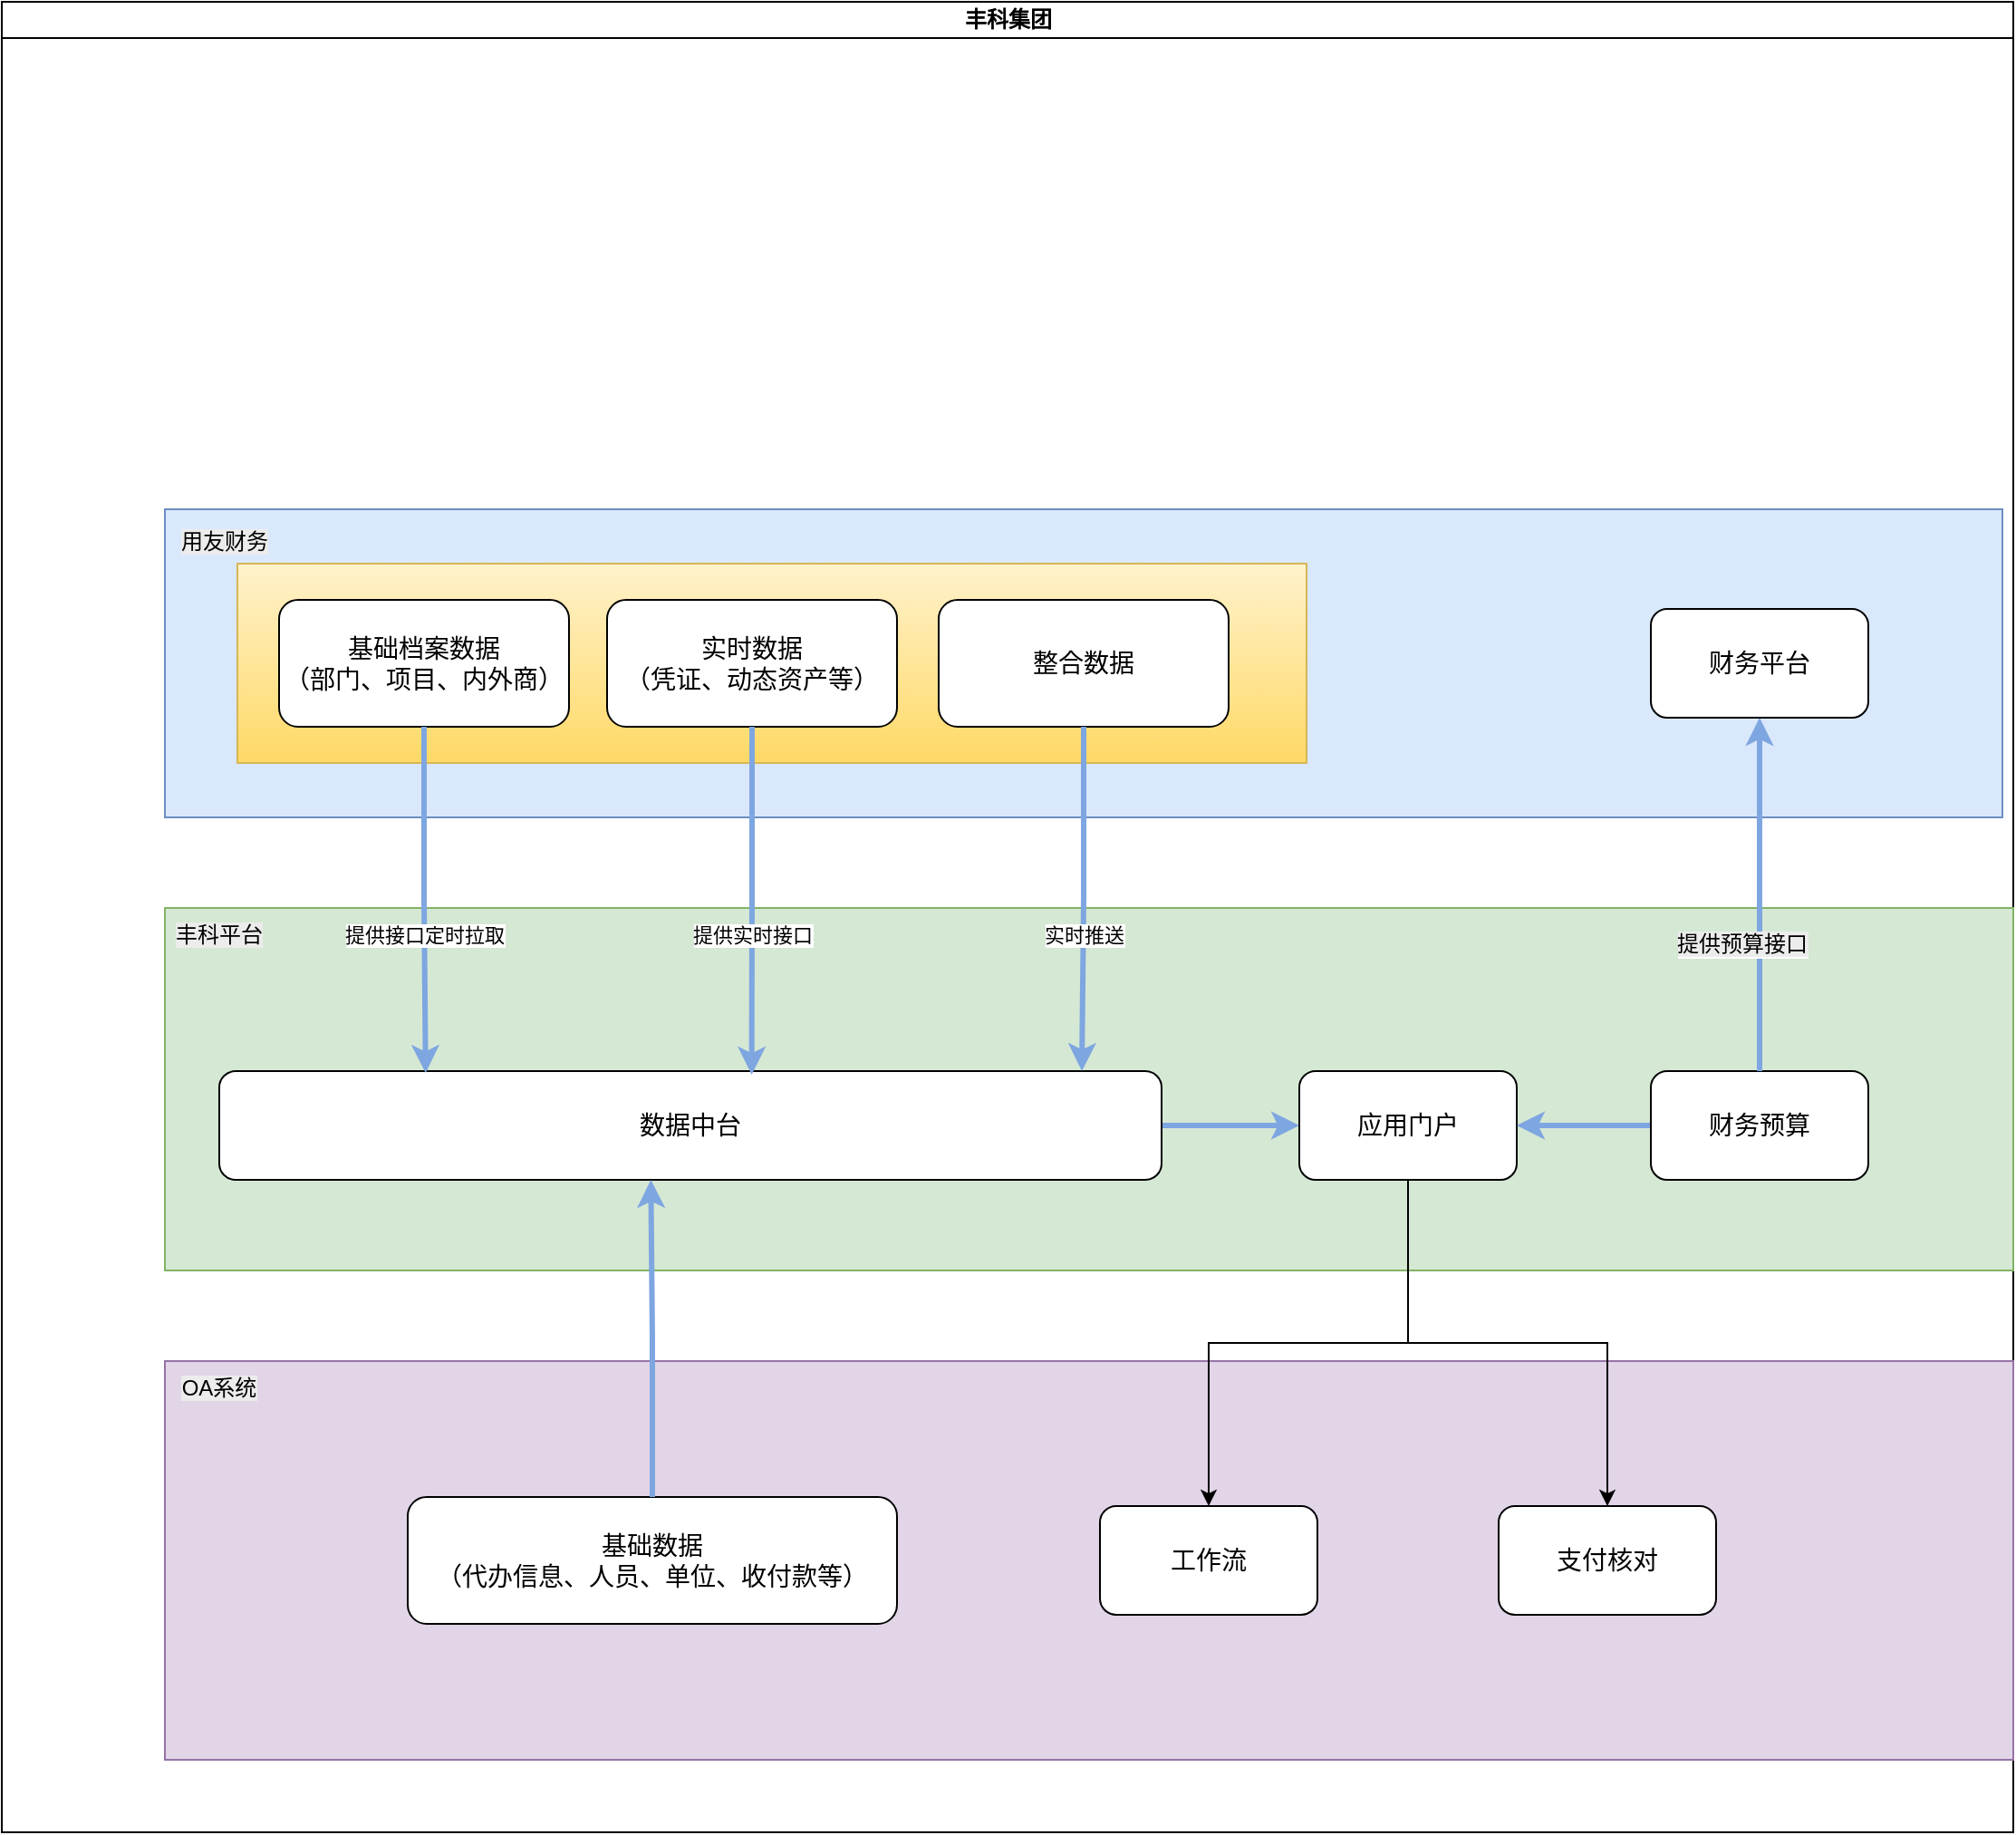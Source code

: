 <mxfile version="27.0.4">
  <diagram id="prtHgNgQTEPvFCAcTncT" name="Page-1">
    <mxGraphModel dx="1306" dy="1984" grid="1" gridSize="10" guides="1" tooltips="1" connect="1" arrows="1" fold="1" page="1" pageScale="1" pageWidth="827" pageHeight="1169" math="0" shadow="0">
      <root>
        <mxCell id="0" />
        <mxCell id="1" parent="0" />
        <mxCell id="dNxyNK7c78bLwvsdeMH5-11" value="丰科集团" style="swimlane;html=1;startSize=20;horizontal=1;containerType=tree;glass=0;" parent="1" vertex="1">
          <mxGeometry x="10" y="-180" width="1110" height="1010" as="geometry" />
        </mxCell>
        <mxCell id="m1WiPd7YeJ3kERKkyk8F-1" value="" style="rounded=0;whiteSpace=wrap;html=1;fillColor=#dae8fc;strokeColor=#6c8ebf;" vertex="1" parent="dNxyNK7c78bLwvsdeMH5-11">
          <mxGeometry x="90" y="280" width="1014" height="170" as="geometry" />
        </mxCell>
        <mxCell id="m1WiPd7YeJ3kERKkyk8F-3" value="" style="rounded=0;whiteSpace=wrap;html=1;fillColor=#e1d5e7;strokeColor=#9673a6;" vertex="1" parent="dNxyNK7c78bLwvsdeMH5-11">
          <mxGeometry x="90" y="750" width="1020" height="220" as="geometry" />
        </mxCell>
        <mxCell id="m1WiPd7YeJ3kERKkyk8F-4" value="" style="rounded=0;whiteSpace=wrap;html=1;fillColor=#d5e8d4;strokeColor=#82b366;" vertex="1" parent="dNxyNK7c78bLwvsdeMH5-11">
          <mxGeometry x="90" y="500" width="1020" height="200" as="geometry" />
        </mxCell>
        <mxCell id="m1WiPd7YeJ3kERKkyk8F-21" style="edgeStyle=orthogonalEdgeStyle;rounded=0;orthogonalLoop=1;jettySize=auto;html=1;entryX=0;entryY=0.5;entryDx=0;entryDy=0;strokeColor=#7EA6E0;strokeWidth=3;" edge="1" parent="dNxyNK7c78bLwvsdeMH5-11" source="m1WiPd7YeJ3kERKkyk8F-6" target="m1WiPd7YeJ3kERKkyk8F-7">
          <mxGeometry relative="1" as="geometry" />
        </mxCell>
        <mxCell id="m1WiPd7YeJ3kERKkyk8F-6" value="&lt;span style=&quot;font-size: 14px;&quot;&gt;数据中台&lt;/span&gt;" style="rounded=1;whiteSpace=wrap;html=1;" vertex="1" parent="dNxyNK7c78bLwvsdeMH5-11">
          <mxGeometry x="120" y="590" width="520" height="60" as="geometry" />
        </mxCell>
        <mxCell id="m1WiPd7YeJ3kERKkyk8F-47" style="edgeStyle=orthogonalEdgeStyle;rounded=0;orthogonalLoop=1;jettySize=auto;html=1;exitX=0.5;exitY=1;exitDx=0;exitDy=0;" edge="1" parent="dNxyNK7c78bLwvsdeMH5-11" source="m1WiPd7YeJ3kERKkyk8F-7" target="m1WiPd7YeJ3kERKkyk8F-45">
          <mxGeometry relative="1" as="geometry" />
        </mxCell>
        <mxCell id="m1WiPd7YeJ3kERKkyk8F-48" style="edgeStyle=orthogonalEdgeStyle;rounded=0;orthogonalLoop=1;jettySize=auto;html=1;entryX=0.5;entryY=0;entryDx=0;entryDy=0;" edge="1" parent="dNxyNK7c78bLwvsdeMH5-11" source="m1WiPd7YeJ3kERKkyk8F-7" target="m1WiPd7YeJ3kERKkyk8F-46">
          <mxGeometry relative="1" as="geometry" />
        </mxCell>
        <mxCell id="m1WiPd7YeJ3kERKkyk8F-7" value="&lt;font style=&quot;font-size: 14px;&quot;&gt;应用门户&lt;/font&gt;" style="rounded=1;whiteSpace=wrap;html=1;" vertex="1" parent="dNxyNK7c78bLwvsdeMH5-11">
          <mxGeometry x="716" y="590" width="120" height="60" as="geometry" />
        </mxCell>
        <mxCell id="m1WiPd7YeJ3kERKkyk8F-8" value="&lt;meta charset=&quot;utf-8&quot;&gt;&lt;span style=&quot;color: rgb(0, 0, 0); font-family: Helvetica; font-size: 12px; font-style: normal; font-variant-ligatures: normal; font-variant-caps: normal; font-weight: 400; letter-spacing: normal; orphans: 2; text-align: center; text-indent: 0px; text-transform: none; widows: 2; word-spacing: 0px; -webkit-text-stroke-width: 0px; white-space: normal; background-color: rgb(236, 236, 236); text-decoration-thickness: initial; text-decoration-style: initial; text-decoration-color: initial; display: inline !important; float: none;&quot;&gt;OA系统&lt;/span&gt;" style="text;html=1;align=center;verticalAlign=middle;whiteSpace=wrap;rounded=0;" vertex="1" parent="dNxyNK7c78bLwvsdeMH5-11">
          <mxGeometry x="90" y="750" width="60" height="30" as="geometry" />
        </mxCell>
        <mxCell id="m1WiPd7YeJ3kERKkyk8F-9" value="&lt;font style=&quot;font-size: 14px;&quot;&gt;基础数据&lt;br&gt;（代办信息、人员、单位、收付款等）&lt;/font&gt;" style="rounded=1;whiteSpace=wrap;html=1;" vertex="1" parent="dNxyNK7c78bLwvsdeMH5-11">
          <mxGeometry x="224" y="825" width="270" height="70" as="geometry" />
        </mxCell>
        <mxCell id="m1WiPd7YeJ3kERKkyk8F-15" value="&lt;span style=&quot;color: rgb(0, 0, 0); font-family: Helvetica; font-size: 12px; font-style: normal; font-variant-ligatures: normal; font-variant-caps: normal; font-weight: 400; letter-spacing: normal; orphans: 2; text-align: center; text-indent: 0px; text-transform: none; widows: 2; word-spacing: 0px; -webkit-text-stroke-width: 0px; white-space: normal; background-color: rgb(236, 236, 236); text-decoration-thickness: initial; text-decoration-style: initial; text-decoration-color: initial; float: none; display: inline !important;&quot;&gt;丰科平台&lt;/span&gt;" style="text;html=1;align=center;verticalAlign=middle;whiteSpace=wrap;rounded=0;" vertex="1" parent="dNxyNK7c78bLwvsdeMH5-11">
          <mxGeometry x="90" y="500" width="60" height="30" as="geometry" />
        </mxCell>
        <mxCell id="m1WiPd7YeJ3kERKkyk8F-28" style="edgeStyle=orthogonalEdgeStyle;rounded=0;orthogonalLoop=1;jettySize=auto;html=1;strokeWidth=3;strokeColor=#7EA6E0;" edge="1" parent="dNxyNK7c78bLwvsdeMH5-11" source="m1WiPd7YeJ3kERKkyk8F-27" target="m1WiPd7YeJ3kERKkyk8F-7">
          <mxGeometry relative="1" as="geometry" />
        </mxCell>
        <mxCell id="m1WiPd7YeJ3kERKkyk8F-27" value="&lt;font style=&quot;font-size: 14px;&quot;&gt;财务预算&lt;/font&gt;" style="rounded=1;whiteSpace=wrap;html=1;" vertex="1" parent="dNxyNK7c78bLwvsdeMH5-11">
          <mxGeometry x="910" y="590" width="120" height="60" as="geometry" />
        </mxCell>
        <mxCell id="m1WiPd7YeJ3kERKkyk8F-29" value="&lt;span style=&quot;font-size: 12px; background-color: rgb(236, 236, 236);&quot;&gt;提供预算接口&lt;/span&gt;" style="edgeStyle=orthogonalEdgeStyle;rounded=0;orthogonalLoop=1;jettySize=auto;html=1;entryX=0.5;entryY=1;entryDx=0;entryDy=0;strokeWidth=3;strokeColor=#7EA6E0;" edge="1" parent="dNxyNK7c78bLwvsdeMH5-11" source="m1WiPd7YeJ3kERKkyk8F-27" target="m1WiPd7YeJ3kERKkyk8F-30">
          <mxGeometry x="-0.282" y="10" relative="1" as="geometry">
            <mxPoint as="offset" />
          </mxGeometry>
        </mxCell>
        <mxCell id="m1WiPd7YeJ3kERKkyk8F-45" value="&lt;font style=&quot;font-size: 14px;&quot;&gt;工作流&lt;/font&gt;" style="rounded=1;whiteSpace=wrap;html=1;" vertex="1" parent="dNxyNK7c78bLwvsdeMH5-11">
          <mxGeometry x="606" y="830" width="120" height="60" as="geometry" />
        </mxCell>
        <mxCell id="m1WiPd7YeJ3kERKkyk8F-46" value="&lt;font style=&quot;font-size: 14px;&quot;&gt;支付核对&lt;/font&gt;" style="rounded=1;whiteSpace=wrap;html=1;" vertex="1" parent="dNxyNK7c78bLwvsdeMH5-11">
          <mxGeometry x="826" y="830" width="120" height="60" as="geometry" />
        </mxCell>
        <mxCell id="m1WiPd7YeJ3kERKkyk8F-14" value="&lt;span style=&quot;color: rgb(0, 0, 0); font-family: Helvetica; font-size: 12px; font-style: normal; font-variant-ligatures: normal; font-variant-caps: normal; font-weight: 400; letter-spacing: normal; orphans: 2; text-align: center; text-indent: 0px; text-transform: none; widows: 2; word-spacing: 0px; -webkit-text-stroke-width: 0px; white-space: normal; background-color: rgb(236, 236, 236); text-decoration-thickness: initial; text-decoration-style: initial; text-decoration-color: initial; float: none; display: inline !important;&quot;&gt;用友财务&lt;/span&gt;" style="text;html=1;align=center;verticalAlign=middle;whiteSpace=wrap;rounded=0;" vertex="1" parent="dNxyNK7c78bLwvsdeMH5-11">
          <mxGeometry x="93" y="265" width="60" height="65" as="geometry" />
        </mxCell>
        <mxCell id="m1WiPd7YeJ3kERKkyk8F-64" value="" style="rounded=0;whiteSpace=wrap;html=1;fillColor=#fff2cc;gradientColor=#ffd966;strokeColor=#d6b656;" vertex="1" parent="dNxyNK7c78bLwvsdeMH5-11">
          <mxGeometry x="130" y="310" width="590" height="110" as="geometry" />
        </mxCell>
        <mxCell id="m1WiPd7YeJ3kERKkyk8F-25" value="&lt;font style=&quot;font-size: 14px;&quot;&gt;基础档案数据&lt;br&gt;（部门、项目、内外商）&lt;/font&gt;" style="rounded=1;whiteSpace=wrap;html=1;" vertex="1" parent="dNxyNK7c78bLwvsdeMH5-11">
          <mxGeometry x="153" y="330" width="160" height="70" as="geometry" />
        </mxCell>
        <mxCell id="m1WiPd7YeJ3kERKkyk8F-30" value="&lt;span style=&quot;font-size: 14px;&quot;&gt;财务平台&lt;/span&gt;" style="rounded=1;whiteSpace=wrap;html=1;" vertex="1" parent="dNxyNK7c78bLwvsdeMH5-11">
          <mxGeometry x="910" y="335" width="120" height="60" as="geometry" />
        </mxCell>
        <mxCell id="m1WiPd7YeJ3kERKkyk8F-34" value="&lt;font style=&quot;font-size: 14px;&quot;&gt;实时数据&lt;br&gt;（凭证、动态资产等）&lt;/font&gt;" style="rounded=1;whiteSpace=wrap;html=1;" vertex="1" parent="dNxyNK7c78bLwvsdeMH5-11">
          <mxGeometry x="334" y="330" width="160" height="70" as="geometry" />
        </mxCell>
        <mxCell id="m1WiPd7YeJ3kERKkyk8F-49" value="&lt;span style=&quot;font-size: 14px;&quot;&gt;整合数据&lt;/span&gt;" style="rounded=1;whiteSpace=wrap;html=1;" vertex="1" parent="dNxyNK7c78bLwvsdeMH5-11">
          <mxGeometry x="517" y="330" width="160" height="70" as="geometry" />
        </mxCell>
        <mxCell id="m1WiPd7YeJ3kERKkyk8F-52" style="edgeStyle=orthogonalEdgeStyle;rounded=0;orthogonalLoop=1;jettySize=auto;html=1;strokeWidth=3;strokeColor=#7EA6E0;" edge="1" parent="dNxyNK7c78bLwvsdeMH5-11" source="m1WiPd7YeJ3kERKkyk8F-49">
          <mxGeometry relative="1" as="geometry">
            <mxPoint x="596" y="590" as="targetPoint" />
          </mxGeometry>
        </mxCell>
        <mxCell id="m1WiPd7YeJ3kERKkyk8F-55" value="实时推送" style="edgeLabel;html=1;align=center;verticalAlign=middle;resizable=0;points=[];" vertex="1" connectable="0" parent="m1WiPd7YeJ3kERKkyk8F-52">
          <mxGeometry x="-0.118" y="-1" relative="1" as="geometry">
            <mxPoint x="1" y="31" as="offset" />
          </mxGeometry>
        </mxCell>
        <mxCell id="m1WiPd7YeJ3kERKkyk8F-53" style="edgeStyle=orthogonalEdgeStyle;rounded=0;orthogonalLoop=1;jettySize=auto;html=1;exitX=0.5;exitY=1;exitDx=0;exitDy=0;entryX=0.565;entryY=0.033;entryDx=0;entryDy=0;entryPerimeter=0;strokeWidth=3;strokeColor=#7EA6E0;" edge="1" parent="dNxyNK7c78bLwvsdeMH5-11" source="m1WiPd7YeJ3kERKkyk8F-34" target="m1WiPd7YeJ3kERKkyk8F-6">
          <mxGeometry relative="1" as="geometry" />
        </mxCell>
        <mxCell id="m1WiPd7YeJ3kERKkyk8F-56" value="提供实时接口" style="edgeLabel;html=1;align=center;verticalAlign=middle;resizable=0;points=[];" vertex="1" connectable="0" parent="m1WiPd7YeJ3kERKkyk8F-53">
          <mxGeometry x="-0.157" y="1" relative="1" as="geometry">
            <mxPoint x="-1" y="34" as="offset" />
          </mxGeometry>
        </mxCell>
        <mxCell id="m1WiPd7YeJ3kERKkyk8F-54" style="edgeStyle=orthogonalEdgeStyle;rounded=0;orthogonalLoop=1;jettySize=auto;html=1;entryX=0.219;entryY=0.017;entryDx=0;entryDy=0;entryPerimeter=0;strokeColor=#7EA6E0;strokeWidth=3;" edge="1" parent="dNxyNK7c78bLwvsdeMH5-11" source="m1WiPd7YeJ3kERKkyk8F-25" target="m1WiPd7YeJ3kERKkyk8F-6">
          <mxGeometry relative="1" as="geometry" />
        </mxCell>
        <mxCell id="m1WiPd7YeJ3kERKkyk8F-57" value="提供接口定时拉取" style="edgeLabel;html=1;align=center;verticalAlign=middle;resizable=0;points=[];" vertex="1" connectable="0" parent="m1WiPd7YeJ3kERKkyk8F-54">
          <mxGeometry x="-0.104" relative="1" as="geometry">
            <mxPoint y="29" as="offset" />
          </mxGeometry>
        </mxCell>
        <mxCell id="m1WiPd7YeJ3kERKkyk8F-62" style="edgeStyle=orthogonalEdgeStyle;rounded=0;orthogonalLoop=1;jettySize=auto;html=1;entryX=0.458;entryY=1;entryDx=0;entryDy=0;entryPerimeter=0;strokeColor=#7EA6E0;strokeWidth=3;" edge="1" parent="dNxyNK7c78bLwvsdeMH5-11" source="m1WiPd7YeJ3kERKkyk8F-9" target="m1WiPd7YeJ3kERKkyk8F-6">
          <mxGeometry relative="1" as="geometry" />
        </mxCell>
      </root>
    </mxGraphModel>
  </diagram>
</mxfile>
